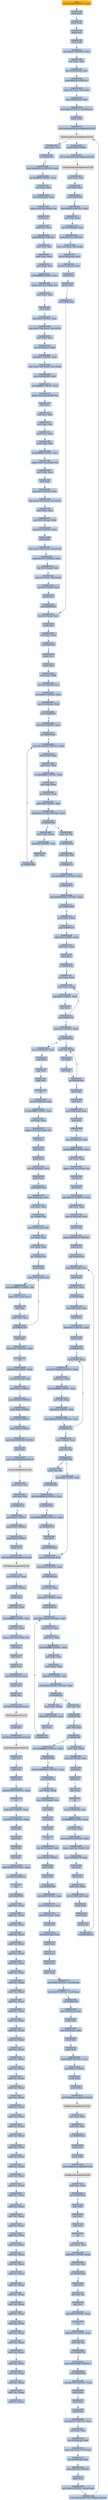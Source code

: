 digraph G {
node[shape=rectangle,style=filled,fillcolor=lightsteelblue,color=lightsteelblue]
bgcolor="transparent"
a0x004015f0subl_0x4a8UINT32_esp[label="start\nsubl $0x4a8<UINT32>, %esp",fillcolor="orange",color="lightgrey"];
a0x004015f6pushl_ebx[label="0x004015f6\npushl %ebx"];
a0x004015f7pushl_ebp[label="0x004015f7\npushl %ebp"];
a0x004015f8pushl_esi[label="0x004015f8\npushl %esi"];
a0x004015f9pushl_edi[label="0x004015f9\npushl %edi"];
a0x004015famovl_0x41UINT32_ecx[label="0x004015fa\nmovl $0x41<UINT32>, %ecx"];
a0x004015ffxorl_eax_eax[label="0x004015ff\nxorl %eax, %eax"];
a0x00401601leal_0x3b4esp__edi[label="0x00401601\nleal 0x3b4(%esp), %edi"];
a0x00401608pushl_0x103UINT32[label="0x00401608\npushl $0x103<UINT32>"];
a0x0040160drepz_stosl_eax_es_edi_[label="0x0040160d\nrepz stosl %eax, %es:(%edi)"];
a0x0040160fleal_0x3b8esp__eax[label="0x0040160f\nleal 0x3b8(%esp), %eax"];
a0x00401616movl_0x0UINT32_0x14esp_[label="0x00401616\nmovl $0x0<UINT32>, 0x14(%esp)"];
a0x0040161epushl_eax[label="0x0040161e\npushl %eax"];
a0x0040161fcall_GetSystemDirectoryA_kernel32_dll[label="0x0040161f\ncall GetSystemDirectoryA@kernel32.dll"];
GetSystemDirectoryA_kernel32_dll[label="GetSystemDirectoryA@kernel32.dll",fillcolor="lightgrey",color="lightgrey"];
a0x00401625pushl_0x0UINT8[label="0x00401625\npushl $0x0<UINT8>"];
a0x00401627call_GetModuleHandleA_kernel32_dll[label="0x00401627\ncall GetModuleHandleA@kernel32.dll"];
GetModuleHandleA_kernel32_dll[label="GetModuleHandleA@kernel32.dll",fillcolor="lightgrey",color="lightgrey"];
a0x0040162dmovl_eax_esi[label="0x0040162d\nmovl %eax, %esi"];
a0x0040162ftestl_esi_esi[label="0x0040162f\ntestl %esi, %esi"];
a0x00401631jne_0x00401652[label="0x00401631\njne 0x00401652"];
a0x00401652movl_0x41UINT32_ecx[label="0x00401652\nmovl $0x41<UINT32>, %ecx"];
a0x00401657xorl_eax_eax[label="0x00401657\nxorl %eax, %eax"];
a0x00401659leal_0x118esp__edi[label="0x00401659\nleal 0x118(%esp), %edi"];
a0x00401660pushl_0x103UINT32[label="0x00401660\npushl $0x103<UINT32>"];
a0x00401665repz_stosl_eax_es_edi_[label="0x00401665\nrepz stosl %eax, %es:(%edi)"];
a0x00401667leal_0x3b8esp__ecx[label="0x00401667\nleal 0x3b8(%esp), %ecx"];
a0x0040166eleal_0x11cesp__edx[label="0x0040166e\nleal 0x11c(%esp), %edx"];
a0x00401675pushl_ecx[label="0x00401675\npushl %ecx"];
a0x00401676pushl_edx[label="0x00401676\npushl %edx"];
a0x00401677call_0x00401d50[label="0x00401677\ncall 0x00401d50"];
a0x00401d50movl_0xcesp__ecx[label="0x00401d50\nmovl 0xc(%esp), %ecx"];
a0x00401d54pushl_edi[label="0x00401d54\npushl %edi"];
a0x00401d55testl_ecx_ecx[label="0x00401d55\ntestl %ecx, %ecx"];
a0x00401d57je_0x00401dd3[label="0x00401d57\nje 0x00401dd3"];
a0x00401d59pushl_esi[label="0x00401d59\npushl %esi"];
a0x00401d5apushl_ebx[label="0x00401d5a\npushl %ebx"];
a0x00401d5bmovl_ecx_ebx[label="0x00401d5b\nmovl %ecx, %ebx"];
a0x00401d5dmovl_0x14esp__esi[label="0x00401d5d\nmovl 0x14(%esp), %esi"];
a0x00401d61testl_0x3UINT32_esi[label="0x00401d61\ntestl $0x3<UINT32>, %esi"];
a0x00401d67movl_0x10esp__edi[label="0x00401d67\nmovl 0x10(%esp), %edi"];
a0x00401d6bjne_0x00401d74[label="0x00401d6b\njne 0x00401d74"];
a0x00401d6dshrl_0x2UINT8_ecx[label="0x00401d6d\nshrl $0x2<UINT8>, %ecx"];
a0x00401d70jne_0x00401de1[label="0x00401d70\njne 0x00401de1"];
a0x00401de1movl_0x7efefeffUINT32_edx[label="0x00401de1\nmovl $0x7efefeff<UINT32>, %edx"];
a0x00401de6movl_esi__eax[label="0x00401de6\nmovl (%esi), %eax"];
a0x00401de8addl_eax_edx[label="0x00401de8\naddl %eax, %edx"];
a0x00401deaxorl_0xffffffffUINT8_eax[label="0x00401dea\nxorl $0xffffffff<UINT8>, %eax"];
a0x00401dedxorl_edx_eax[label="0x00401ded\nxorl %edx, %eax"];
a0x00401defmovl_esi__edx[label="0x00401def\nmovl (%esi), %edx"];
a0x00401df1addl_0x4UINT8_esi[label="0x00401df1\naddl $0x4<UINT8>, %esi"];
a0x00401df4testl_0x81010100UINT32_eax[label="0x00401df4\ntestl $0x81010100<UINT32>, %eax"];
a0x00401df9je_0x00401dd9[label="0x00401df9\nje 0x00401dd9"];
a0x00401dd9movl_edx_edi_[label="0x00401dd9\nmovl %edx, (%edi)"];
a0x00401ddbaddl_0x4UINT8_edi[label="0x00401ddb\naddl $0x4<UINT8>, %edi"];
a0x00401ddedecl_ecx[label="0x00401dde\ndecl %ecx"];
a0x00401ddfje_0x00401d90[label="0x00401ddf\nje 0x00401d90"];
a0x00401dfbtestb_dl_dl[label="0x00401dfb\ntestb %dl, %dl"];
a0x00401dfdje_0x00401e2b[label="0x00401dfd\nje 0x00401e2b"];
a0x00401dfftestb_dh_dh[label="0x00401dff\ntestb %dh, %dh"];
a0x00401e01je_0x00401e21[label="0x00401e01\nje 0x00401e21"];
a0x00401e03testl_0xff0000UINT32_edx[label="0x00401e03\ntestl $0xff0000<UINT32>, %edx"];
a0x00401e09je_0x00401e17[label="0x00401e09\nje 0x00401e17"];
a0x00401e0btestl_0xff000000UINT32_edx[label="0x00401e0b\ntestl $0xff000000<UINT32>, %edx"];
a0x00401e11jne_0x00401dd9[label="0x00401e11\njne 0x00401dd9"];
a0x00401e13movl_edx_edi_[label="0x00401e13\nmovl %edx, (%edi)"];
a0x00401e15jmp_0x00401e2f[label="0x00401e15\njmp 0x00401e2f"];
a0x00401e2faddl_0x4UINT8_edi[label="0x00401e2f\naddl $0x4<UINT8>, %edi"];
a0x00401e32xorl_eax_eax[label="0x00401e32\nxorl %eax, %eax"];
a0x00401e34decl_ecx[label="0x00401e34\ndecl %ecx"];
a0x00401e35je_0x00401e41[label="0x00401e35\nje 0x00401e41"];
a0x00401e37xorl_eax_eax[label="0x00401e37\nxorl %eax, %eax"];
a0x00401e39movl_eax_edi_[label="0x00401e39\nmovl %eax, (%edi)"];
a0x00401e3baddl_0x4UINT8_edi[label="0x00401e3b\naddl $0x4<UINT8>, %edi"];
a0x00401e3edecl_ecx[label="0x00401e3e\ndecl %ecx"];
a0x00401e3fjne_0x00401e39[label="0x00401e3f\njne 0x00401e39"];
a0x00401e41andl_0x3UINT8_ebx[label="0x00401e41\nandl $0x3<UINT8>, %ebx"];
a0x00401e44jne_0x00401dcb[label="0x00401e44\njne 0x00401dcb"];
a0x00401dcbmovb_al_edi_[label="0x00401dcb\nmovb %al, (%edi)"];
a0x00401dcdincl_edi[label="0x00401dcd\nincl %edi"];
a0x00401dcedecl_ebx[label="0x00401dce\ndecl %ebx"];
a0x00401dcfjne_0x00401dcb[label="0x00401dcf\njne 0x00401dcb"];
a0x00401dd1popl_ebx[label="0x00401dd1\npopl %ebx"];
a0x00401dd2popl_esi[label="0x00401dd2\npopl %esi"];
a0x00401dd3movl_0x8esp__eax[label="0x00401dd3\nmovl 0x8(%esp), %eax"];
a0x00401dd7popl_edi[label="0x00401dd7\npopl %edi"];
a0x00401dd8ret[label="0x00401dd8\nret"];
a0x0040167cleal_0x124esp__edi[label="0x0040167c\nleal 0x124(%esp), %edi"];
a0x00401683orl_0xffffffffUINT8_ecx[label="0x00401683\norl $0xffffffff<UINT8>, %ecx"];
a0x00401686xorl_eax_eax[label="0x00401686\nxorl %eax, %eax"];
a0x00401688repnz_scasb_es_edi__al[label="0x00401688\nrepnz scasb %es:(%edi), %al"];
a0x0040168anotl_ecx[label="0x0040168a\nnotl %ecx"];
a0x0040168cdecl_ecx[label="0x0040168c\ndecl %ecx"];
a0x0040168dmovl_0x103UINT32_eax[label="0x0040168d\nmovl $0x103<UINT32>, %eax"];
a0x00401692subl_ecx_eax[label="0x00401692\nsubl %ecx, %eax"];
a0x00401694leal_0x124esp__ecx[label="0x00401694\nleal 0x124(%esp), %ecx"];
a0x0040169bpushl_eax[label="0x0040169b\npushl %eax"];
a0x0040169cpushl_0x404014UINT32[label="0x0040169c\npushl $0x404014<UINT32>"];
a0x004016a1pushl_ecx[label="0x004016a1\npushl %ecx"];
a0x004016a2call_0x00401e50[label="0x004016a2\ncall 0x00401e50"];
a0x00401e50movl_0xcesp__ecx[label="0x00401e50\nmovl 0xc(%esp), %ecx"];
a0x00401e54pushl_edi[label="0x00401e54\npushl %edi"];
a0x00401e55testl_ecx_ecx[label="0x00401e55\ntestl %ecx, %ecx"];
a0x00401e57je_0x00401f04[label="0x00401e57\nje 0x00401f04"];
a0x00401e5dmovl_0x8esp__edi[label="0x00401e5d\nmovl 0x8(%esp), %edi"];
a0x00401e61pushl_esi[label="0x00401e61\npushl %esi"];
a0x00401e62testl_0x3UINT32_edi[label="0x00401e62\ntestl $0x3<UINT32>, %edi"];
a0x00401e68pushl_ebx[label="0x00401e68\npushl %ebx"];
a0x00401e69je_0x00401e7a[label="0x00401e69\nje 0x00401e7a"];
a0x00401e7amovl_edi__eax[label="0x00401e7a\nmovl (%edi), %eax"];
a0x00401e7cmovl_0x7efefeffUINT32_edx[label="0x00401e7c\nmovl $0x7efefeff<UINT32>, %edx"];
a0x00401e81addl_eax_edx[label="0x00401e81\naddl %eax, %edx"];
a0x00401e83xorl_0xffffffffUINT8_eax[label="0x00401e83\nxorl $0xffffffff<UINT8>, %eax"];
a0x00401e86xorl_edx_eax[label="0x00401e86\nxorl %edx, %eax"];
a0x00401e88addl_0x4UINT8_edi[label="0x00401e88\naddl $0x4<UINT8>, %edi"];
a0x00401e8btestl_0x81010100UINT32_eax[label="0x00401e8b\ntestl $0x81010100<UINT32>, %eax"];
a0x00401e90je_0x00401e7a[label="0x00401e90\nje 0x00401e7a"];
a0x00401e92movl__4edi__eax[label="0x00401e92\nmovl -4(%edi), %eax"];
a0x00401e95testb_al_al[label="0x00401e95\ntestb %al, %al"];
a0x00401e97je_0x00401eb8[label="0x00401e97\nje 0x00401eb8"];
a0x00401e99testb_ah_ah[label="0x00401e99\ntestb %ah, %ah"];
a0x00401e9bje_0x00401eb3[label="0x00401e9b\nje 0x00401eb3"];
a0x00401e9dtestl_0xff0000UINT32_eax[label="0x00401e9d\ntestl $0xff0000<UINT32>, %eax"];
a0x00401ea2je_0x00401eae[label="0x00401ea2\nje 0x00401eae"];
a0x00401ea4testl_0xff000000UINT32_eax[label="0x00401ea4\ntestl $0xff000000<UINT32>, %eax"];
a0x00401ea9jne_0x00401e7a[label="0x00401ea9\njne 0x00401e7a"];
a0x00401eabdecl_edi[label="0x00401eab\ndecl %edi"];
a0x00401eacjmp_0x00401ebb[label="0x00401eac\njmp 0x00401ebb"];
a0x00401ebbmovl_0x14esp__esi[label="0x00401ebb\nmovl 0x14(%esp), %esi"];
a0x00401ebftestl_0x3UINT32_esi[label="0x00401ebf\ntestl $0x3<UINT32>, %esi"];
a0x00401ec5jne_0x00401ed0[label="0x00401ec5\njne 0x00401ed0"];
a0x00401ec7movl_ecx_ebx[label="0x00401ec7\nmovl %ecx, %ebx"];
a0x00401ec9shrl_0x2UINT8_ecx[label="0x00401ec9\nshrl $0x2<UINT8>, %ecx"];
a0x00401eccjne_0x00401f1c[label="0x00401ecc\njne 0x00401f1c"];
a0x00401f1cmovl_0x7efefeffUINT32_edx[label="0x00401f1c\nmovl $0x7efefeff<UINT32>, %edx"];
a0x00401f21movl_esi__eax[label="0x00401f21\nmovl (%esi), %eax"];
a0x00401f23addl_eax_edx[label="0x00401f23\naddl %eax, %edx"];
a0x00401f25xorl_0xffffffffUINT8_eax[label="0x00401f25\nxorl $0xffffffff<UINT8>, %eax"];
a0x00401f28xorl_edx_eax[label="0x00401f28\nxorl %edx, %eax"];
a0x00401f2amovl_esi__edx[label="0x00401f2a\nmovl (%esi), %edx"];
a0x00401f2caddl_0x4UINT8_esi[label="0x00401f2c\naddl $0x4<UINT8>, %esi"];
a0x00401f2ftestl_0x81010100UINT32_eax[label="0x00401f2f\ntestl $0x81010100<UINT32>, %eax"];
a0x00401f34je_0x00401f14[label="0x00401f34\nje 0x00401f14"];
a0x00401f36testb_dl_dl[label="0x00401f36\ntestb %dl, %dl"];
a0x00401f38je_0x00401f0a[label="0x00401f38\nje 0x00401f0a"];
a0x00401f3atestb_dh_dh[label="0x00401f3a\ntestb %dh, %dh"];
a0x00401f3cje_0x00401f68[label="0x00401f3c\nje 0x00401f68"];
a0x00401f68movw_dx_edi_[label="0x00401f68\nmovw %dx, (%edi)"];
a0x00401f6bmovl_0x10esp__eax[label="0x00401f6b\nmovl 0x10(%esp), %eax"];
a0x00401f6fpopl_ebx[label="0x00401f6f\npopl %ebx"];
a0x00401f70popl_esi[label="0x00401f70\npopl %esi"];
a0x00401f71popl_edi[label="0x00401f71\npopl %edi"];
a0x00401f72ret[label="0x00401f72\nret"];
a0x004016a7leal_0x130esp__edi[label="0x004016a7\nleal 0x130(%esp), %edi"];
a0x004016aeorl_0xffffffffUINT8_ecx[label="0x004016ae\norl $0xffffffff<UINT8>, %ecx"];
a0x004016b1xorl_eax_eax[label="0x004016b1\nxorl %eax, %eax"];
a0x004016b3movl_0x103UINT32_edx[label="0x004016b3\nmovl $0x103<UINT32>, %edx"];
a0x004016b8repnz_scasb_es_edi__al[label="0x004016b8\nrepnz scasb %es:(%edi), %al"];
a0x004016bamovl_0x00404178_eax[label="0x004016ba\nmovl 0x00404178, %eax"];
a0x004016bfnotl_ecx[label="0x004016bf\nnotl %ecx"];
a0x004016c1decl_ecx[label="0x004016c1\ndecl %ecx"];
a0x004016c2subl_ecx_edx[label="0x004016c2\nsubl %ecx, %edx"];
a0x004016c4leal_0x130esp__ecx[label="0x004016c4\nleal 0x130(%esp), %ecx"];
a0x004016cbpushl_edx[label="0x004016cb\npushl %edx"];
a0x004016ccpushl_eax[label="0x004016cc\npushl %eax"];
a0x004016cdpushl_ecx[label="0x004016cd\npushl %ecx"];
a0x004016cecall_0x00401e50[label="0x004016ce\ncall 0x00401e50"];
a0x00401eb8subl_0x4UINT8_edi[label="0x00401eb8\nsubl $0x4<UINT8>, %edi"];
a0x00401f14movl_edx_edi_[label="0x00401f14\nmovl %edx, (%edi)"];
a0x00401f16addl_0x4UINT8_edi[label="0x00401f16\naddl $0x4<UINT8>, %edi"];
a0x00401f19decl_ecx[label="0x00401f19\ndecl %ecx"];
a0x00401f1aje_0x00401eec[label="0x00401f1a\nje 0x00401eec"];
a0x00401f3etestl_0xff0000UINT32_edx[label="0x00401f3e\ntestl $0xff0000<UINT32>, %edx"];
a0x00401f44je_0x00401f58[label="0x00401f44\nje 0x00401f58"];
a0x00401f46testl_0xff000000UINT32_edx[label="0x00401f46\ntestl $0xff000000<UINT32>, %edx"];
a0x00401f4cjne_0x00401f14[label="0x00401f4c\njne 0x00401f14"];
a0x00401f4emovl_edx_edi_[label="0x00401f4e\nmovl %edx, (%edi)"];
a0x00401f50movl_0x10esp__eax[label="0x00401f50\nmovl 0x10(%esp), %eax"];
a0x00401f54popl_ebx[label="0x00401f54\npopl %ebx"];
a0x00401f55popl_esi[label="0x00401f55\npopl %esi"];
a0x00401f56popl_edi[label="0x00401f56\npopl %edi"];
a0x00401f57ret[label="0x00401f57\nret"];
a0x004016d3leal_0x13cesp__edx[label="0x004016d3\nleal 0x13c(%esp), %edx"];
a0x004016dapushl_0x68UINT8[label="0x004016da\npushl $0x68<UINT8>"];
a0x004016dcpushl_edx[label="0x004016dc\npushl %edx"];
a0x004016ddpushl_esi[label="0x004016dd\npushl %esi"];
a0x004016decall_0x00401560[label="0x004016de\ncall 0x00401560"];
a0x00401560subl_0x8UINT8_esp[label="0x00401560\nsubl $0x8<UINT8>, %esp"];
a0x00401563movl_0x14esp__ecx[label="0x00401563\nmovl 0x14(%esp), %ecx"];
a0x00401567movl_0xcesp__edx[label="0x00401567\nmovl 0xc(%esp), %edx"];
a0x0040156bpushl_esi[label="0x0040156b\npushl %esi"];
a0x0040156cleal_0x4esp__eax[label="0x0040156c\nleal 0x4(%esp), %eax"];
a0x00401570pushl_edi[label="0x00401570\npushl %edi"];
a0x00401571pushl_eax[label="0x00401571\npushl %eax"];
a0x00401572pushl_ecx[label="0x00401572\npushl %ecx"];
a0x00401573pushl_edx[label="0x00401573\npushl %edx"];
a0x00401574movl_0x0UINT32_0x14esp_[label="0x00401574\nmovl $0x0<UINT32>, 0x14(%esp)"];
a0x0040157cmovl_0x0UINT32_0x18esp_[label="0x0040157c\nmovl $0x0<UINT32>, 0x18(%esp)"];
a0x00401584call_0x00401b00[label="0x00401584\ncall 0x00401b00"];
a0x00401b00movl_0x8esp__eax[label="0x00401b00\nmovl 0x8(%esp), %eax"];
a0x00401b04pushl_ebx[label="0x00401b04\npushl %ebx"];
a0x00401b05movl_0x8esp__ebx[label="0x00401b05\nmovl 0x8(%esp), %ebx"];
a0x00401b09pushl_esi[label="0x00401b09\npushl %esi"];
a0x00401b0apushl_edi[label="0x00401b0a\npushl %edi"];
a0x00401b0bandl_0xffffUINT32_eax[label="0x00401b0b\nandl $0xffff<UINT32>, %eax"];
a0x00401b10pushl_0xaUINT8[label="0x00401b10\npushl $0xa<UINT8>"];
a0x00401b12pushl_eax[label="0x00401b12\npushl %eax"];
a0x00401b13pushl_ebx[label="0x00401b13\npushl %ebx"];
a0x00401b14call_FindResourceA_kernel32_dll[label="0x00401b14\ncall FindResourceA@kernel32.dll"];
FindResourceA_kernel32_dll[label="FindResourceA@kernel32.dll",fillcolor="lightgrey",color="lightgrey"];
a0x00401b1amovl_eax_esi[label="0x00401b1a\nmovl %eax, %esi"];
a0x00401b1ctestl_esi_esi[label="0x00401b1c\ntestl %esi, %esi"];
a0x00401b1ejne_0x00401b24[label="0x00401b1e\njne 0x00401b24"];
a0x00401b24pushl_esi[label="0x00401b24\npushl %esi"];
a0x00401b25pushl_ebx[label="0x00401b25\npushl %ebx"];
a0x00401b26call_LoadResource_kernel32_dll[label="0x00401b26\ncall LoadResource@kernel32.dll"];
LoadResource_kernel32_dll[label="LoadResource@kernel32.dll",fillcolor="lightgrey",color="lightgrey"];
a0x00401b2ctestl_eax_eax[label="0x00401b2c\ntestl %eax, %eax"];
a0x00401b2ejne_0x00401b34[label="0x00401b2e\njne 0x00401b34"];
a0x00401b30popl_edi[label="0x00401b30\npopl %edi"];
a0x00401b31popl_esi[label="0x00401b31\npopl %esi"];
a0x00401b32popl_ebx[label="0x00401b32\npopl %ebx"];
a0x00401b33ret[label="0x00401b33\nret"];
a0x00401589movl_eax_edi[label="0x00401589\nmovl %eax, %edi"];
a0x0040158baddl_0xcUINT8_esp[label="0x0040158b\naddl $0xc<UINT8>, %esp"];
a0x0040158etestl_edi_edi[label="0x0040158e\ntestl %edi, %edi"];
a0x00401590jne_0x0040159a[label="0x00401590\njne 0x0040159a"];
a0x00401592popl_edi[label="0x00401592\npopl %edi"];
a0x00401593xorb_al_al[label="0x00401593\nxorb %al, %al"];
a0x00401595popl_esi[label="0x00401595\npopl %esi"];
a0x00401596addl_0x8UINT8_esp[label="0x00401596\naddl $0x8<UINT8>, %esp"];
a0x00401599ret[label="0x00401599\nret"];
a0x004016e3addl_0x30UINT8_esp[label="0x004016e3\naddl $0x30<UINT8>, %esp"];
a0x004016e6testb_al_al[label="0x004016e6\ntestb %al, %al"];
a0x004016e8jne_0x00401709[label="0x004016e8\njne 0x00401709"];
a0x004016eapushl_0x404340UINT32[label="0x004016ea\npushl $0x404340<UINT32>"];
a0x004016efcall_0x00401000[label="0x004016ef\ncall 0x00401000"];
a0x00401000subl_0x508UINT32_esp[label="0x00401000\nsubl $0x508<UINT32>, %esp"];
a0x00401006pushl_ebx[label="0x00401006\npushl %ebx"];
a0x00401007pushl_esi[label="0x00401007\npushl %esi"];
a0x00401008pushl_edi[label="0x00401008\npushl %edi"];
a0x00401009movl_0x41UINT32_ecx[label="0x00401009\nmovl $0x41<UINT32>, %ecx"];
a0x0040100exorl_eax_eax[label="0x0040100e\nxorl %eax, %eax"];
a0x00401010leal_0x10esp__edi[label="0x00401010\nleal 0x10(%esp), %edi"];
a0x00401014repz_stosl_eax_es_edi_[label="0x00401014\nrepz stosl %eax, %es:(%edi)"];
a0x00401016leal_0x10esp__eax[label="0x00401016\nleal 0x10(%esp), %eax"];
a0x0040101apushl_0x104UINT32[label="0x0040101a\npushl $0x104<UINT32>"];
a0x0040101fpushl_eax[label="0x0040101f\npushl %eax"];
a0x00401020movl_0x0UINT32_0x14esp_[label="0x00401020\nmovl $0x0<UINT32>, 0x14(%esp)"];
a0x00401028call_GetSystemDirectoryA_kernel32_dll[label="0x00401028\ncall GetSystemDirectoryA@kernel32.dll"];
a0x0040102etestl_eax_eax[label="0x0040102e\ntestl %eax, %eax"];
a0x00401030je_0x00401135[label="0x00401030\nje 0x00401135"];
a0x00401036movl_0x404014UINT32_edi[label="0x00401036\nmovl $0x404014<UINT32>, %edi"];
a0x0040103borl_0xffffffffUINT8_ecx[label="0x0040103b\norl $0xffffffff<UINT8>, %ecx"];
a0x0040103exorl_eax_eax[label="0x0040103e\nxorl %eax, %eax"];
a0x00401040leal_0x10esp__edx[label="0x00401040\nleal 0x10(%esp), %edx"];
a0x00401044repnz_scasb_es_edi__al[label="0x00401044\nrepnz scasb %es:(%edi), %al"];
a0x00401046notl_ecx[label="0x00401046\nnotl %ecx"];
a0x00401048subl_ecx_edi[label="0x00401048\nsubl %ecx, %edi"];
a0x0040104apushl_0x400UINT32[label="0x0040104a\npushl $0x400<UINT32>"];
a0x0040104fmovl_edi_esi[label="0x0040104f\nmovl %edi, %esi"];
a0x00401051movl_ecx_ebx[label="0x00401051\nmovl %ecx, %ebx"];
a0x00401053movl_edx_edi[label="0x00401053\nmovl %edx, %edi"];
a0x00401055orl_0xffffffffUINT8_ecx[label="0x00401055\norl $0xffffffff<UINT8>, %ecx"];
a0x00401058repnz_scasb_es_edi__al[label="0x00401058\nrepnz scasb %es:(%edi), %al"];
a0x0040105amovl_ebx_ecx[label="0x0040105a\nmovl %ebx, %ecx"];
a0x0040105cdecl_edi[label="0x0040105c\ndecl %edi"];
a0x0040105dshrl_0x2UINT8_ecx[label="0x0040105d\nshrl $0x2<UINT8>, %ecx"];
a0x00401060repz_movsl_ds_esi__es_edi_[label="0x00401060\nrepz movsl %ds:(%esi), %es:(%edi)"];
a0x00401062movl_ebx_ecx[label="0x00401062\nmovl %ebx, %ecx"];
a0x00401064leal_0x14esp__edx[label="0x00401064\nleal 0x14(%esp), %edx"];
a0x00401068andl_0x3UINT8_ecx[label="0x00401068\nandl $0x3<UINT8>, %ecx"];
a0x0040106brepz_movsb_ds_esi__es_edi_[label="0x0040106b\nrepz movsb %ds:(%esi), %es:(%edi)"];
a0x0040106dmovl_0x00404000_edi[label="0x0040106d\nmovl 0x00404000, %edi"];
a0x00401073orl_0xffffffffUINT8_ecx[label="0x00401073\norl $0xffffffff<UINT8>, %ecx"];
a0x00401076repnz_scasb_es_edi__al[label="0x00401076\nrepnz scasb %es:(%edi), %al"];
a0x00401078notl_ecx[label="0x00401078\nnotl %ecx"];
a0x0040107asubl_ecx_edi[label="0x0040107a\nsubl %ecx, %edi"];
a0x0040107cmovl_edi_esi[label="0x0040107c\nmovl %edi, %esi"];
a0x0040107emovl_ecx_ebx[label="0x0040107e\nmovl %ecx, %ebx"];
a0x00401080movl_edx_edi[label="0x00401080\nmovl %edx, %edi"];
a0x00401082orl_0xffffffffUINT8_ecx[label="0x00401082\norl $0xffffffff<UINT8>, %ecx"];
a0x00401085repnz_scasb_es_edi__al[label="0x00401085\nrepnz scasb %es:(%edi), %al"];
a0x00401087movl_ebx_ecx[label="0x00401087\nmovl %ebx, %ecx"];
a0x00401089decl_edi[label="0x00401089\ndecl %edi"];
a0x0040108ashrl_0x2UINT8_ecx[label="0x0040108a\nshrl $0x2<UINT8>, %ecx"];
a0x0040108drepz_movsl_ds_esi__es_edi_[label="0x0040108d\nrepz movsl %ds:(%esi), %es:(%edi)"];
a0x0040108fmovl_ebx_ecx[label="0x0040108f\nmovl %ebx, %ecx"];
a0x00401091movl_0x51cesp__ebx[label="0x00401091\nmovl 0x51c(%esp), %ebx"];
a0x00401098andl_0x3UINT8_ecx[label="0x00401098\nandl $0x3<UINT8>, %ecx"];
a0x0040109bpushl_ebx[label="0x0040109b\npushl %ebx"];
a0x0040109crepz_movsb_ds_esi__es_edi_[label="0x0040109c\nrepz movsb %ds:(%esi), %es:(%edi)"];
a0x0040109emovl_0x100UINT32_ecx[label="0x0040109e\nmovl $0x100<UINT32>, %ecx"];
a0x004010a3leal_0x11cesp__edi[label="0x004010a3\nleal 0x11c(%esp), %edi"];
a0x004010aarepz_stosl_eax_es_edi_[label="0x004010aa\nrepz stosl %eax, %es:(%edi)"];
a0x004010acleal_0x11cesp__eax[label="0x004010ac\nleal 0x11c(%esp), %eax"];
a0x004010b3pushl_eax[label="0x004010b3\npushl %eax"];
a0x004010b4call_0x00401d50[label="0x004010b4\ncall 0x00401d50"];
a0x00401e46movl_0x10esp__eax[label="0x00401e46\nmovl 0x10(%esp), %eax"];
a0x00401e4apopl_ebx[label="0x00401e4a\npopl %ebx"];
a0x00401e4bpopl_esi[label="0x00401e4b\npopl %esi"];
a0x00401e4cpopl_edi[label="0x00401e4c\npopl %edi"];
a0x00401e4dret[label="0x00401e4d\nret"];
a0x004010b9leal_0x120esp__edi[label="0x004010b9\nleal 0x120(%esp), %edi"];
a0x004010c0orl_0xffffffffUINT8_ecx[label="0x004010c0\norl $0xffffffff<UINT8>, %ecx"];
a0x004010c3xorl_eax_eax[label="0x004010c3\nxorl %eax, %eax"];
a0x004010c5repnz_scasb_es_edi__al[label="0x004010c5\nrepnz scasb %es:(%edi), %al"];
a0x004010c7notl_ecx[label="0x004010c7\nnotl %ecx"];
a0x004010c9decl_ecx[label="0x004010c9\ndecl %ecx"];
a0x004010capushl_ecx[label="0x004010ca\npushl %ecx"];
a0x004010cbleal_0x124esp__ecx[label="0x004010cb\nleal 0x124(%esp), %ecx"];
a0x004010d2pushl_ecx[label="0x004010d2\npushl %ecx"];
a0x004010d3call_0x00401140[label="0x004010d3\ncall 0x00401140"];
a0x00401140movl_0x4esp__ecx[label="0x00401140\nmovl 0x4(%esp), %ecx"];
a0x00401144testl_ecx_ecx[label="0x00401144\ntestl %ecx, %ecx"];
a0x00401146jne_0x0040114b[label="0x00401146\njne 0x0040114b"];
a0x0040114bmovl_0x8esp__edx[label="0x0040114b\nmovl 0x8(%esp), %edx"];
a0x0040114fxorl_eax_eax[label="0x0040114f\nxorl %eax, %eax"];
a0x00401151testl_edx_edx[label="0x00401151\ntestl %edx, %edx"];
a0x00401153jbe_0x00401165[label="0x00401153\njbe 0x00401165"];
a0x00401155pushl_ebx[label="0x00401155\npushl %ebx"];
a0x00401156movb_eaxecx__bl[label="0x00401156\nmovb (%eax,%ecx), %bl"];
a0x00401159xorb_0xffffff95UINT8_bl[label="0x00401159\nxorb $0xffffff95<UINT8>, %bl"];
a0x0040115cmovb_bl_eaxecx_[label="0x0040115c\nmovb %bl, (%eax,%ecx)"];
a0x0040115fincl_eax[label="0x0040115f\nincl %eax"];
a0x00401160cmpl_edx_eax[label="0x00401160\ncmpl %edx, %eax"];
a0x00401162jb_0x00401156[label="0x00401162\njb 0x00401156"];
a0x00401164popl_ebx[label="0x00401164\npopl %ebx"];
a0x00401165movl_0x1UINT32_eax[label="0x00401165\nmovl $0x1<UINT32>, %eax"];
a0x0040116aret[label="0x0040116a\nret"];
a0x004010d8addl_0x14UINT8_esp[label="0x004010d8\naddl $0x14<UINT8>, %esp"];
a0x004010dbleal_0x10esp__edx[label="0x004010db\nleal 0x10(%esp), %edx"];
a0x004010dfpushl_0x0UINT8[label="0x004010df\npushl $0x0<UINT8>"];
a0x004010e1pushl_0x80UINT32[label="0x004010e1\npushl $0x80<UINT32>"];
a0x004010e6pushl_0x4UINT8[label="0x004010e6\npushl $0x4<UINT8>"];
a0x004010e8pushl_0x0UINT8[label="0x004010e8\npushl $0x0<UINT8>"];
a0x004010eapushl_0x0UINT8[label="0x004010ea\npushl $0x0<UINT8>"];
a0x004010ecpushl_0xc0000000UINT32[label="0x004010ec\npushl $0xc0000000<UINT32>"];
a0x004010f1pushl_edx[label="0x004010f1\npushl %edx"];
a0x004010f2call_CreateFileA_kernel32_dll[label="0x004010f2\ncall CreateFileA@kernel32.dll"];
CreateFileA_kernel32_dll[label="CreateFileA@kernel32.dll",fillcolor="lightgrey",color="lightgrey"];
a0x004010f8movl_eax_esi[label="0x004010f8\nmovl %eax, %esi"];
a0x004010fatestl_esi_esi[label="0x004010fa\ntestl %esi, %esi"];
a0x004010fcje_0x00401135[label="0x004010fc\nje 0x00401135"];
a0x004010fepushl_0x2UINT8[label="0x004010fe\npushl $0x2<UINT8>"];
a0x00401100pushl_0x0UINT8[label="0x00401100\npushl $0x0<UINT8>"];
a0x00401102pushl_0x0UINT8[label="0x00401102\npushl $0x0<UINT8>"];
a0x00401104pushl_esi[label="0x00401104\npushl %esi"];
a0x00401105call_SetFilePointer_kernel32_dll[label="0x00401105\ncall SetFilePointer@kernel32.dll"];
SetFilePointer_kernel32_dll[label="SetFilePointer@kernel32.dll",fillcolor="lightgrey",color="lightgrey"];
a0x0040110bleal_0xcesp__eax[label="0x0040110b\nleal 0xc(%esp), %eax"];
a0x0040110fpushl_0x0UINT8[label="0x0040110f\npushl $0x0<UINT8>"];
a0x00401111pushl_eax[label="0x00401111\npushl %eax"];
a0x00401112movl_ebx_edi[label="0x00401112\nmovl %ebx, %edi"];
a0x00401114orl_0xffffffffUINT8_ecx[label="0x00401114\norl $0xffffffff<UINT8>, %ecx"];
a0x00401117xorl_eax_eax[label="0x00401117\nxorl %eax, %eax"];
a0x00401119repnz_scasb_es_edi__al[label="0x00401119\nrepnz scasb %es:(%edi), %al"];
a0x0040111bnotl_ecx[label="0x0040111b\nnotl %ecx"];
a0x0040111ddecl_ecx[label="0x0040111d\ndecl %ecx"];
a0x0040111epushl_ecx[label="0x0040111e\npushl %ecx"];
a0x0040111fleal_0x120esp__ecx[label="0x0040111f\nleal 0x120(%esp), %ecx"];
a0x00401126pushl_ecx[label="0x00401126\npushl %ecx"];
a0x00401127pushl_esi[label="0x00401127\npushl %esi"];
a0x00401128call_WriteFile_kernel32_dll[label="0x00401128\ncall WriteFile@kernel32.dll"];
WriteFile_kernel32_dll[label="WriteFile@kernel32.dll",fillcolor="lightgrey",color="lightgrey"];
a0x0040112epushl_esi[label="0x0040112e\npushl %esi"];
a0x0040112fcall_CloseHandle_kernel32_dll[label="0x0040112f\ncall CloseHandle@kernel32.dll"];
CloseHandle_kernel32_dll[label="CloseHandle@kernel32.dll",fillcolor="lightgrey",color="lightgrey"];
a0x00401135popl_edi[label="0x00401135\npopl %edi"];
a0x00401136popl_esi[label="0x00401136\npopl %esi"];
a0x00401137popl_ebx[label="0x00401137\npopl %ebx"];
a0x00401138addl_0x508UINT32_esp[label="0x00401138\naddl $0x508<UINT32>, %esp"];
a0x0040113eret[label="0x0040113e\nret"];
a0x004016f4addl_0x4UINT8_esp[label="0x004016f4\naddl $0x4<UINT8>, %esp"];
a0x004016f7movl_0x1UINT32_eax[label="0x004016f7\nmovl $0x1<UINT32>, %eax"];
a0x004016fcpopl_edi[label="0x004016fc\npopl %edi"];
a0x004016fdpopl_esi[label="0x004016fd\npopl %esi"];
a0x004016fepopl_ebp[label="0x004016fe\npopl %ebp"];
a0x004016ffpopl_ebx[label="0x004016ff\npopl %ebx"];
a0x00401700addl_0x4a8UINT32_esp[label="0x00401700\naddl $0x4a8<UINT32>, %esp"];
a0x00401706ret_0x10UINT16[label="0x00401706\nret $0x10<UINT16>"];
a0x7c8000c0nop_[label="0x7c8000c0\nnop "];
a0x7c8000c1call_0x63d7f9f4[label="0x7c8000c1\ncall 0x63d7f9f4"];
a0x63d7f9f4addb_al_eax_[label="0x63d7f9f4\naddb %al, (%eax)"];
a0x63d7f9f6addb_al_eax_[label="0x63d7f9f6\naddb %al, (%eax)"];
a0x63d7f9f8addb_al_eax_[label="0x63d7f9f8\naddb %al, (%eax)"];
a0x63d7f9faaddb_al_eax_[label="0x63d7f9fa\naddb %al, (%eax)"];
a0x63d7f9fcaddb_al_eax_[label="0x63d7f9fc\naddb %al, (%eax)"];
a0x63d7f9feaddb_al_eax_[label="0x63d7f9fe\naddb %al, (%eax)"];
a0x63d7fa00addb_al_eax_[label="0x63d7fa00\naddb %al, (%eax)"];
a0x63d7fa02addb_al_eax_[label="0x63d7fa02\naddb %al, (%eax)"];
a0x63d7fa04addb_al_eax_[label="0x63d7fa04\naddb %al, (%eax)"];
a0x63d7fa06addb_al_eax_[label="0x63d7fa06\naddb %al, (%eax)"];
a0x63d7fa08addb_al_eax_[label="0x63d7fa08\naddb %al, (%eax)"];
a0x63d7fa0aaddb_al_eax_[label="0x63d7fa0a\naddb %al, (%eax)"];
a0x63d7fa0caddb_al_eax_[label="0x63d7fa0c\naddb %al, (%eax)"];
a0x63d7fa0eaddb_al_eax_[label="0x63d7fa0e\naddb %al, (%eax)"];
a0x63d7fa10addb_al_eax_[label="0x63d7fa10\naddb %al, (%eax)"];
a0x63d7fa12addb_al_eax_[label="0x63d7fa12\naddb %al, (%eax)"];
a0x63d7fa14addb_al_eax_[label="0x63d7fa14\naddb %al, (%eax)"];
a0x63d7fa16addb_al_eax_[label="0x63d7fa16\naddb %al, (%eax)"];
a0x63d7fa18addb_al_eax_[label="0x63d7fa18\naddb %al, (%eax)"];
a0x63d7fa1aaddb_al_eax_[label="0x63d7fa1a\naddb %al, (%eax)"];
a0x63d7fa1caddb_al_eax_[label="0x63d7fa1c\naddb %al, (%eax)"];
a0x63d7fa1eaddb_al_eax_[label="0x63d7fa1e\naddb %al, (%eax)"];
a0x63d7fa20addb_al_eax_[label="0x63d7fa20\naddb %al, (%eax)"];
a0x63d7fa22addb_al_eax_[label="0x63d7fa22\naddb %al, (%eax)"];
a0x63d7fa24addb_al_eax_[label="0x63d7fa24\naddb %al, (%eax)"];
a0x63d7fa26addb_al_eax_[label="0x63d7fa26\naddb %al, (%eax)"];
a0x63d7fa28addb_al_eax_[label="0x63d7fa28\naddb %al, (%eax)"];
a0x63d7fa2aaddb_al_eax_[label="0x63d7fa2a\naddb %al, (%eax)"];
a0x63d7fa2caddb_al_eax_[label="0x63d7fa2c\naddb %al, (%eax)"];
a0x63d7fa2eaddb_al_eax_[label="0x63d7fa2e\naddb %al, (%eax)"];
a0x63d7fa30addb_al_eax_[label="0x63d7fa30\naddb %al, (%eax)"];
a0x63d7fa32addb_al_eax_[label="0x63d7fa32\naddb %al, (%eax)"];
a0x63d7fa34addb_al_eax_[label="0x63d7fa34\naddb %al, (%eax)"];
a0x63d7fa36addb_al_eax_[label="0x63d7fa36\naddb %al, (%eax)"];
a0x63d7fa38addb_al_eax_[label="0x63d7fa38\naddb %al, (%eax)"];
a0x63d7fa3aaddb_al_eax_[label="0x63d7fa3a\naddb %al, (%eax)"];
a0x63d7fa3caddb_al_eax_[label="0x63d7fa3c\naddb %al, (%eax)"];
a0x63d7fa3eaddb_al_eax_[label="0x63d7fa3e\naddb %al, (%eax)"];
a0x63d7fa40addb_al_eax_[label="0x63d7fa40\naddb %al, (%eax)"];
a0x63d7fa42addb_al_eax_[label="0x63d7fa42\naddb %al, (%eax)"];
a0x63d7fa44addb_al_eax_[label="0x63d7fa44\naddb %al, (%eax)"];
a0x63d7fa46addb_al_eax_[label="0x63d7fa46\naddb %al, (%eax)"];
a0x63d7fa48addb_al_eax_[label="0x63d7fa48\naddb %al, (%eax)"];
a0x63d7fa4aaddb_al_eax_[label="0x63d7fa4a\naddb %al, (%eax)"];
a0x63d7fa4caddb_al_eax_[label="0x63d7fa4c\naddb %al, (%eax)"];
a0x63d7fa4eaddb_al_eax_[label="0x63d7fa4e\naddb %al, (%eax)"];
a0x63d7fa50addb_al_eax_[label="0x63d7fa50\naddb %al, (%eax)"];
a0x63d7fa52addb_al_eax_[label="0x63d7fa52\naddb %al, (%eax)"];
a0x63d7fa54addb_al_eax_[label="0x63d7fa54\naddb %al, (%eax)"];
a0x63d7fa56addb_al_eax_[label="0x63d7fa56\naddb %al, (%eax)"];
a0x63d7fa58addb_al_eax_[label="0x63d7fa58\naddb %al, (%eax)"];
a0x63d7fa5aaddb_al_eax_[label="0x63d7fa5a\naddb %al, (%eax)"];
a0x004015f0subl_0x4a8UINT32_esp -> a0x004015f6pushl_ebx [color="#000000"];
a0x004015f6pushl_ebx -> a0x004015f7pushl_ebp [color="#000000"];
a0x004015f7pushl_ebp -> a0x004015f8pushl_esi [color="#000000"];
a0x004015f8pushl_esi -> a0x004015f9pushl_edi [color="#000000"];
a0x004015f9pushl_edi -> a0x004015famovl_0x41UINT32_ecx [color="#000000"];
a0x004015famovl_0x41UINT32_ecx -> a0x004015ffxorl_eax_eax [color="#000000"];
a0x004015ffxorl_eax_eax -> a0x00401601leal_0x3b4esp__edi [color="#000000"];
a0x00401601leal_0x3b4esp__edi -> a0x00401608pushl_0x103UINT32 [color="#000000"];
a0x00401608pushl_0x103UINT32 -> a0x0040160drepz_stosl_eax_es_edi_ [color="#000000"];
a0x0040160drepz_stosl_eax_es_edi_ -> a0x0040160fleal_0x3b8esp__eax [color="#000000"];
a0x0040160fleal_0x3b8esp__eax -> a0x00401616movl_0x0UINT32_0x14esp_ [color="#000000"];
a0x00401616movl_0x0UINT32_0x14esp_ -> a0x0040161epushl_eax [color="#000000"];
a0x0040161epushl_eax -> a0x0040161fcall_GetSystemDirectoryA_kernel32_dll [color="#000000"];
a0x0040161fcall_GetSystemDirectoryA_kernel32_dll -> GetSystemDirectoryA_kernel32_dll [color="#000000"];
GetSystemDirectoryA_kernel32_dll -> a0x00401625pushl_0x0UINT8 [color="#000000"];
a0x00401625pushl_0x0UINT8 -> a0x00401627call_GetModuleHandleA_kernel32_dll [color="#000000"];
a0x00401627call_GetModuleHandleA_kernel32_dll -> GetModuleHandleA_kernel32_dll [color="#000000"];
GetModuleHandleA_kernel32_dll -> a0x0040162dmovl_eax_esi [color="#000000"];
a0x0040162dmovl_eax_esi -> a0x0040162ftestl_esi_esi [color="#000000"];
a0x0040162ftestl_esi_esi -> a0x00401631jne_0x00401652 [color="#000000"];
a0x00401631jne_0x00401652 -> a0x00401652movl_0x41UINT32_ecx [color="#000000",label="T"];
a0x00401652movl_0x41UINT32_ecx -> a0x00401657xorl_eax_eax [color="#000000"];
a0x00401657xorl_eax_eax -> a0x00401659leal_0x118esp__edi [color="#000000"];
a0x00401659leal_0x118esp__edi -> a0x00401660pushl_0x103UINT32 [color="#000000"];
a0x00401660pushl_0x103UINT32 -> a0x00401665repz_stosl_eax_es_edi_ [color="#000000"];
a0x00401665repz_stosl_eax_es_edi_ -> a0x00401667leal_0x3b8esp__ecx [color="#000000"];
a0x00401667leal_0x3b8esp__ecx -> a0x0040166eleal_0x11cesp__edx [color="#000000"];
a0x0040166eleal_0x11cesp__edx -> a0x00401675pushl_ecx [color="#000000"];
a0x00401675pushl_ecx -> a0x00401676pushl_edx [color="#000000"];
a0x00401676pushl_edx -> a0x00401677call_0x00401d50 [color="#000000"];
a0x00401677call_0x00401d50 -> a0x00401d50movl_0xcesp__ecx [color="#000000"];
a0x00401d50movl_0xcesp__ecx -> a0x00401d54pushl_edi [color="#000000"];
a0x00401d54pushl_edi -> a0x00401d55testl_ecx_ecx [color="#000000"];
a0x00401d55testl_ecx_ecx -> a0x00401d57je_0x00401dd3 [color="#000000"];
a0x00401d57je_0x00401dd3 -> a0x00401d59pushl_esi [color="#000000",label="F"];
a0x00401d59pushl_esi -> a0x00401d5apushl_ebx [color="#000000"];
a0x00401d5apushl_ebx -> a0x00401d5bmovl_ecx_ebx [color="#000000"];
a0x00401d5bmovl_ecx_ebx -> a0x00401d5dmovl_0x14esp__esi [color="#000000"];
a0x00401d5dmovl_0x14esp__esi -> a0x00401d61testl_0x3UINT32_esi [color="#000000"];
a0x00401d61testl_0x3UINT32_esi -> a0x00401d67movl_0x10esp__edi [color="#000000"];
a0x00401d67movl_0x10esp__edi -> a0x00401d6bjne_0x00401d74 [color="#000000"];
a0x00401d6bjne_0x00401d74 -> a0x00401d6dshrl_0x2UINT8_ecx [color="#000000",label="F"];
a0x00401d6dshrl_0x2UINT8_ecx -> a0x00401d70jne_0x00401de1 [color="#000000"];
a0x00401d70jne_0x00401de1 -> a0x00401de1movl_0x7efefeffUINT32_edx [color="#000000",label="T"];
a0x00401de1movl_0x7efefeffUINT32_edx -> a0x00401de6movl_esi__eax [color="#000000"];
a0x00401de6movl_esi__eax -> a0x00401de8addl_eax_edx [color="#000000"];
a0x00401de8addl_eax_edx -> a0x00401deaxorl_0xffffffffUINT8_eax [color="#000000"];
a0x00401deaxorl_0xffffffffUINT8_eax -> a0x00401dedxorl_edx_eax [color="#000000"];
a0x00401dedxorl_edx_eax -> a0x00401defmovl_esi__edx [color="#000000"];
a0x00401defmovl_esi__edx -> a0x00401df1addl_0x4UINT8_esi [color="#000000"];
a0x00401df1addl_0x4UINT8_esi -> a0x00401df4testl_0x81010100UINT32_eax [color="#000000"];
a0x00401df4testl_0x81010100UINT32_eax -> a0x00401df9je_0x00401dd9 [color="#000000"];
a0x00401df9je_0x00401dd9 -> a0x00401dd9movl_edx_edi_ [color="#000000",label="T"];
a0x00401dd9movl_edx_edi_ -> a0x00401ddbaddl_0x4UINT8_edi [color="#000000"];
a0x00401ddbaddl_0x4UINT8_edi -> a0x00401ddedecl_ecx [color="#000000"];
a0x00401ddedecl_ecx -> a0x00401ddfje_0x00401d90 [color="#000000"];
a0x00401ddfje_0x00401d90 -> a0x00401de1movl_0x7efefeffUINT32_edx [color="#000000",label="F"];
a0x00401df9je_0x00401dd9 -> a0x00401dfbtestb_dl_dl [color="#000000",label="F"];
a0x00401dfbtestb_dl_dl -> a0x00401dfdje_0x00401e2b [color="#000000"];
a0x00401dfdje_0x00401e2b -> a0x00401dfftestb_dh_dh [color="#000000",label="F"];
a0x00401dfftestb_dh_dh -> a0x00401e01je_0x00401e21 [color="#000000"];
a0x00401e01je_0x00401e21 -> a0x00401e03testl_0xff0000UINT32_edx [color="#000000",label="F"];
a0x00401e03testl_0xff0000UINT32_edx -> a0x00401e09je_0x00401e17 [color="#000000"];
a0x00401e09je_0x00401e17 -> a0x00401e0btestl_0xff000000UINT32_edx [color="#000000",label="F"];
a0x00401e0btestl_0xff000000UINT32_edx -> a0x00401e11jne_0x00401dd9 [color="#000000"];
a0x00401e11jne_0x00401dd9 -> a0x00401e13movl_edx_edi_ [color="#000000",label="F"];
a0x00401e13movl_edx_edi_ -> a0x00401e15jmp_0x00401e2f [color="#000000"];
a0x00401e15jmp_0x00401e2f -> a0x00401e2faddl_0x4UINT8_edi [color="#000000"];
a0x00401e2faddl_0x4UINT8_edi -> a0x00401e32xorl_eax_eax [color="#000000"];
a0x00401e32xorl_eax_eax -> a0x00401e34decl_ecx [color="#000000"];
a0x00401e34decl_ecx -> a0x00401e35je_0x00401e41 [color="#000000"];
a0x00401e35je_0x00401e41 -> a0x00401e37xorl_eax_eax [color="#000000",label="F"];
a0x00401e37xorl_eax_eax -> a0x00401e39movl_eax_edi_ [color="#000000"];
a0x00401e39movl_eax_edi_ -> a0x00401e3baddl_0x4UINT8_edi [color="#000000"];
a0x00401e3baddl_0x4UINT8_edi -> a0x00401e3edecl_ecx [color="#000000"];
a0x00401e3edecl_ecx -> a0x00401e3fjne_0x00401e39 [color="#000000"];
a0x00401e3fjne_0x00401e39 -> a0x00401e39movl_eax_edi_ [color="#000000",label="T"];
a0x00401e3fjne_0x00401e39 -> a0x00401e41andl_0x3UINT8_ebx [color="#000000",label="F"];
a0x00401e41andl_0x3UINT8_ebx -> a0x00401e44jne_0x00401dcb [color="#000000"];
a0x00401e44jne_0x00401dcb -> a0x00401dcbmovb_al_edi_ [color="#000000",label="T"];
a0x00401dcbmovb_al_edi_ -> a0x00401dcdincl_edi [color="#000000"];
a0x00401dcdincl_edi -> a0x00401dcedecl_ebx [color="#000000"];
a0x00401dcedecl_ebx -> a0x00401dcfjne_0x00401dcb [color="#000000"];
a0x00401dcfjne_0x00401dcb -> a0x00401dcbmovb_al_edi_ [color="#000000",label="T"];
a0x00401dcfjne_0x00401dcb -> a0x00401dd1popl_ebx [color="#000000",label="F"];
a0x00401dd1popl_ebx -> a0x00401dd2popl_esi [color="#000000"];
a0x00401dd2popl_esi -> a0x00401dd3movl_0x8esp__eax [color="#000000"];
a0x00401dd3movl_0x8esp__eax -> a0x00401dd7popl_edi [color="#000000"];
a0x00401dd7popl_edi -> a0x00401dd8ret [color="#000000"];
a0x00401dd8ret -> a0x0040167cleal_0x124esp__edi [color="#000000"];
a0x0040167cleal_0x124esp__edi -> a0x00401683orl_0xffffffffUINT8_ecx [color="#000000"];
a0x00401683orl_0xffffffffUINT8_ecx -> a0x00401686xorl_eax_eax [color="#000000"];
a0x00401686xorl_eax_eax -> a0x00401688repnz_scasb_es_edi__al [color="#000000"];
a0x00401688repnz_scasb_es_edi__al -> a0x0040168anotl_ecx [color="#000000"];
a0x0040168anotl_ecx -> a0x0040168cdecl_ecx [color="#000000"];
a0x0040168cdecl_ecx -> a0x0040168dmovl_0x103UINT32_eax [color="#000000"];
a0x0040168dmovl_0x103UINT32_eax -> a0x00401692subl_ecx_eax [color="#000000"];
a0x00401692subl_ecx_eax -> a0x00401694leal_0x124esp__ecx [color="#000000"];
a0x00401694leal_0x124esp__ecx -> a0x0040169bpushl_eax [color="#000000"];
a0x0040169bpushl_eax -> a0x0040169cpushl_0x404014UINT32 [color="#000000"];
a0x0040169cpushl_0x404014UINT32 -> a0x004016a1pushl_ecx [color="#000000"];
a0x004016a1pushl_ecx -> a0x004016a2call_0x00401e50 [color="#000000"];
a0x004016a2call_0x00401e50 -> a0x00401e50movl_0xcesp__ecx [color="#000000"];
a0x00401e50movl_0xcesp__ecx -> a0x00401e54pushl_edi [color="#000000"];
a0x00401e54pushl_edi -> a0x00401e55testl_ecx_ecx [color="#000000"];
a0x00401e55testl_ecx_ecx -> a0x00401e57je_0x00401f04 [color="#000000"];
a0x00401e57je_0x00401f04 -> a0x00401e5dmovl_0x8esp__edi [color="#000000",label="F"];
a0x00401e5dmovl_0x8esp__edi -> a0x00401e61pushl_esi [color="#000000"];
a0x00401e61pushl_esi -> a0x00401e62testl_0x3UINT32_edi [color="#000000"];
a0x00401e62testl_0x3UINT32_edi -> a0x00401e68pushl_ebx [color="#000000"];
a0x00401e68pushl_ebx -> a0x00401e69je_0x00401e7a [color="#000000"];
a0x00401e69je_0x00401e7a -> a0x00401e7amovl_edi__eax [color="#000000",label="T"];
a0x00401e7amovl_edi__eax -> a0x00401e7cmovl_0x7efefeffUINT32_edx [color="#000000"];
a0x00401e7cmovl_0x7efefeffUINT32_edx -> a0x00401e81addl_eax_edx [color="#000000"];
a0x00401e81addl_eax_edx -> a0x00401e83xorl_0xffffffffUINT8_eax [color="#000000"];
a0x00401e83xorl_0xffffffffUINT8_eax -> a0x00401e86xorl_edx_eax [color="#000000"];
a0x00401e86xorl_edx_eax -> a0x00401e88addl_0x4UINT8_edi [color="#000000"];
a0x00401e88addl_0x4UINT8_edi -> a0x00401e8btestl_0x81010100UINT32_eax [color="#000000"];
a0x00401e8btestl_0x81010100UINT32_eax -> a0x00401e90je_0x00401e7a [color="#000000"];
a0x00401e90je_0x00401e7a -> a0x00401e7amovl_edi__eax [color="#000000",label="T"];
a0x00401e90je_0x00401e7a -> a0x00401e92movl__4edi__eax [color="#000000",label="F"];
a0x00401e92movl__4edi__eax -> a0x00401e95testb_al_al [color="#000000"];
a0x00401e95testb_al_al -> a0x00401e97je_0x00401eb8 [color="#000000"];
a0x00401e97je_0x00401eb8 -> a0x00401e99testb_ah_ah [color="#000000",label="F"];
a0x00401e99testb_ah_ah -> a0x00401e9bje_0x00401eb3 [color="#000000"];
a0x00401e9bje_0x00401eb3 -> a0x00401e9dtestl_0xff0000UINT32_eax [color="#000000",label="F"];
a0x00401e9dtestl_0xff0000UINT32_eax -> a0x00401ea2je_0x00401eae [color="#000000"];
a0x00401ea2je_0x00401eae -> a0x00401ea4testl_0xff000000UINT32_eax [color="#000000",label="F"];
a0x00401ea4testl_0xff000000UINT32_eax -> a0x00401ea9jne_0x00401e7a [color="#000000"];
a0x00401ea9jne_0x00401e7a -> a0x00401eabdecl_edi [color="#000000",label="F"];
a0x00401eabdecl_edi -> a0x00401eacjmp_0x00401ebb [color="#000000"];
a0x00401eacjmp_0x00401ebb -> a0x00401ebbmovl_0x14esp__esi [color="#000000"];
a0x00401ebbmovl_0x14esp__esi -> a0x00401ebftestl_0x3UINT32_esi [color="#000000"];
a0x00401ebftestl_0x3UINT32_esi -> a0x00401ec5jne_0x00401ed0 [color="#000000"];
a0x00401ec5jne_0x00401ed0 -> a0x00401ec7movl_ecx_ebx [color="#000000",label="F"];
a0x00401ec7movl_ecx_ebx -> a0x00401ec9shrl_0x2UINT8_ecx [color="#000000"];
a0x00401ec9shrl_0x2UINT8_ecx -> a0x00401eccjne_0x00401f1c [color="#000000"];
a0x00401eccjne_0x00401f1c -> a0x00401f1cmovl_0x7efefeffUINT32_edx [color="#000000",label="T"];
a0x00401f1cmovl_0x7efefeffUINT32_edx -> a0x00401f21movl_esi__eax [color="#000000"];
a0x00401f21movl_esi__eax -> a0x00401f23addl_eax_edx [color="#000000"];
a0x00401f23addl_eax_edx -> a0x00401f25xorl_0xffffffffUINT8_eax [color="#000000"];
a0x00401f25xorl_0xffffffffUINT8_eax -> a0x00401f28xorl_edx_eax [color="#000000"];
a0x00401f28xorl_edx_eax -> a0x00401f2amovl_esi__edx [color="#000000"];
a0x00401f2amovl_esi__edx -> a0x00401f2caddl_0x4UINT8_esi [color="#000000"];
a0x00401f2caddl_0x4UINT8_esi -> a0x00401f2ftestl_0x81010100UINT32_eax [color="#000000"];
a0x00401f2ftestl_0x81010100UINT32_eax -> a0x00401f34je_0x00401f14 [color="#000000"];
a0x00401f34je_0x00401f14 -> a0x00401f36testb_dl_dl [color="#000000",label="F"];
a0x00401f36testb_dl_dl -> a0x00401f38je_0x00401f0a [color="#000000"];
a0x00401f38je_0x00401f0a -> a0x00401f3atestb_dh_dh [color="#000000",label="F"];
a0x00401f3atestb_dh_dh -> a0x00401f3cje_0x00401f68 [color="#000000"];
a0x00401f3cje_0x00401f68 -> a0x00401f68movw_dx_edi_ [color="#000000",label="T"];
a0x00401f68movw_dx_edi_ -> a0x00401f6bmovl_0x10esp__eax [color="#000000"];
a0x00401f6bmovl_0x10esp__eax -> a0x00401f6fpopl_ebx [color="#000000"];
a0x00401f6fpopl_ebx -> a0x00401f70popl_esi [color="#000000"];
a0x00401f70popl_esi -> a0x00401f71popl_edi [color="#000000"];
a0x00401f71popl_edi -> a0x00401f72ret [color="#000000"];
a0x00401f72ret -> a0x004016a7leal_0x130esp__edi [color="#000000"];
a0x004016a7leal_0x130esp__edi -> a0x004016aeorl_0xffffffffUINT8_ecx [color="#000000"];
a0x004016aeorl_0xffffffffUINT8_ecx -> a0x004016b1xorl_eax_eax [color="#000000"];
a0x004016b1xorl_eax_eax -> a0x004016b3movl_0x103UINT32_edx [color="#000000"];
a0x004016b3movl_0x103UINT32_edx -> a0x004016b8repnz_scasb_es_edi__al [color="#000000"];
a0x004016b8repnz_scasb_es_edi__al -> a0x004016bamovl_0x00404178_eax [color="#000000"];
a0x004016bamovl_0x00404178_eax -> a0x004016bfnotl_ecx [color="#000000"];
a0x004016bfnotl_ecx -> a0x004016c1decl_ecx [color="#000000"];
a0x004016c1decl_ecx -> a0x004016c2subl_ecx_edx [color="#000000"];
a0x004016c2subl_ecx_edx -> a0x004016c4leal_0x130esp__ecx [color="#000000"];
a0x004016c4leal_0x130esp__ecx -> a0x004016cbpushl_edx [color="#000000"];
a0x004016cbpushl_edx -> a0x004016ccpushl_eax [color="#000000"];
a0x004016ccpushl_eax -> a0x004016cdpushl_ecx [color="#000000"];
a0x004016cdpushl_ecx -> a0x004016cecall_0x00401e50 [color="#000000"];
a0x004016cecall_0x00401e50 -> a0x00401e50movl_0xcesp__ecx [color="#000000"];
a0x00401e97je_0x00401eb8 -> a0x00401eb8subl_0x4UINT8_edi [color="#000000",label="T"];
a0x00401eb8subl_0x4UINT8_edi -> a0x00401ebbmovl_0x14esp__esi [color="#000000"];
a0x00401f34je_0x00401f14 -> a0x00401f14movl_edx_edi_ [color="#000000",label="T"];
a0x00401f14movl_edx_edi_ -> a0x00401f16addl_0x4UINT8_edi [color="#000000"];
a0x00401f16addl_0x4UINT8_edi -> a0x00401f19decl_ecx [color="#000000"];
a0x00401f19decl_ecx -> a0x00401f1aje_0x00401eec [color="#000000"];
a0x00401f1aje_0x00401eec -> a0x00401f1cmovl_0x7efefeffUINT32_edx [color="#000000",label="F"];
a0x00401f3cje_0x00401f68 -> a0x00401f3etestl_0xff0000UINT32_edx [color="#000000",label="F"];
a0x00401f3etestl_0xff0000UINT32_edx -> a0x00401f44je_0x00401f58 [color="#000000"];
a0x00401f44je_0x00401f58 -> a0x00401f46testl_0xff000000UINT32_edx [color="#000000",label="F"];
a0x00401f46testl_0xff000000UINT32_edx -> a0x00401f4cjne_0x00401f14 [color="#000000"];
a0x00401f4cjne_0x00401f14 -> a0x00401f4emovl_edx_edi_ [color="#000000",label="F"];
a0x00401f4emovl_edx_edi_ -> a0x00401f50movl_0x10esp__eax [color="#000000"];
a0x00401f50movl_0x10esp__eax -> a0x00401f54popl_ebx [color="#000000"];
a0x00401f54popl_ebx -> a0x00401f55popl_esi [color="#000000"];
a0x00401f55popl_esi -> a0x00401f56popl_edi [color="#000000"];
a0x00401f56popl_edi -> a0x00401f57ret [color="#000000"];
a0x00401f57ret -> a0x004016d3leal_0x13cesp__edx [color="#000000"];
a0x004016d3leal_0x13cesp__edx -> a0x004016dapushl_0x68UINT8 [color="#000000"];
a0x004016dapushl_0x68UINT8 -> a0x004016dcpushl_edx [color="#000000"];
a0x004016dcpushl_edx -> a0x004016ddpushl_esi [color="#000000"];
a0x004016ddpushl_esi -> a0x004016decall_0x00401560 [color="#000000"];
a0x004016decall_0x00401560 -> a0x00401560subl_0x8UINT8_esp [color="#000000"];
a0x00401560subl_0x8UINT8_esp -> a0x00401563movl_0x14esp__ecx [color="#000000"];
a0x00401563movl_0x14esp__ecx -> a0x00401567movl_0xcesp__edx [color="#000000"];
a0x00401567movl_0xcesp__edx -> a0x0040156bpushl_esi [color="#000000"];
a0x0040156bpushl_esi -> a0x0040156cleal_0x4esp__eax [color="#000000"];
a0x0040156cleal_0x4esp__eax -> a0x00401570pushl_edi [color="#000000"];
a0x00401570pushl_edi -> a0x00401571pushl_eax [color="#000000"];
a0x00401571pushl_eax -> a0x00401572pushl_ecx [color="#000000"];
a0x00401572pushl_ecx -> a0x00401573pushl_edx [color="#000000"];
a0x00401573pushl_edx -> a0x00401574movl_0x0UINT32_0x14esp_ [color="#000000"];
a0x00401574movl_0x0UINT32_0x14esp_ -> a0x0040157cmovl_0x0UINT32_0x18esp_ [color="#000000"];
a0x0040157cmovl_0x0UINT32_0x18esp_ -> a0x00401584call_0x00401b00 [color="#000000"];
a0x00401584call_0x00401b00 -> a0x00401b00movl_0x8esp__eax [color="#000000"];
a0x00401b00movl_0x8esp__eax -> a0x00401b04pushl_ebx [color="#000000"];
a0x00401b04pushl_ebx -> a0x00401b05movl_0x8esp__ebx [color="#000000"];
a0x00401b05movl_0x8esp__ebx -> a0x00401b09pushl_esi [color="#000000"];
a0x00401b09pushl_esi -> a0x00401b0apushl_edi [color="#000000"];
a0x00401b0apushl_edi -> a0x00401b0bandl_0xffffUINT32_eax [color="#000000"];
a0x00401b0bandl_0xffffUINT32_eax -> a0x00401b10pushl_0xaUINT8 [color="#000000"];
a0x00401b10pushl_0xaUINT8 -> a0x00401b12pushl_eax [color="#000000"];
a0x00401b12pushl_eax -> a0x00401b13pushl_ebx [color="#000000"];
a0x00401b13pushl_ebx -> a0x00401b14call_FindResourceA_kernel32_dll [color="#000000"];
a0x00401b14call_FindResourceA_kernel32_dll -> FindResourceA_kernel32_dll [color="#000000"];
FindResourceA_kernel32_dll -> a0x00401b1amovl_eax_esi [color="#000000"];
a0x00401b1amovl_eax_esi -> a0x00401b1ctestl_esi_esi [color="#000000"];
a0x00401b1ctestl_esi_esi -> a0x00401b1ejne_0x00401b24 [color="#000000"];
a0x00401b1ejne_0x00401b24 -> a0x00401b24pushl_esi [color="#000000",label="T"];
a0x00401b24pushl_esi -> a0x00401b25pushl_ebx [color="#000000"];
a0x00401b25pushl_ebx -> a0x00401b26call_LoadResource_kernel32_dll [color="#000000"];
a0x00401b26call_LoadResource_kernel32_dll -> LoadResource_kernel32_dll [color="#000000"];
LoadResource_kernel32_dll -> a0x00401b2ctestl_eax_eax [color="#000000"];
a0x00401b2ctestl_eax_eax -> a0x00401b2ejne_0x00401b34 [color="#000000"];
a0x00401b2ejne_0x00401b34 -> a0x00401b30popl_edi [color="#000000",label="F"];
a0x00401b30popl_edi -> a0x00401b31popl_esi [color="#000000"];
a0x00401b31popl_esi -> a0x00401b32popl_ebx [color="#000000"];
a0x00401b32popl_ebx -> a0x00401b33ret [color="#000000"];
a0x00401b33ret -> a0x00401589movl_eax_edi [color="#000000"];
a0x00401589movl_eax_edi -> a0x0040158baddl_0xcUINT8_esp [color="#000000"];
a0x0040158baddl_0xcUINT8_esp -> a0x0040158etestl_edi_edi [color="#000000"];
a0x0040158etestl_edi_edi -> a0x00401590jne_0x0040159a [color="#000000"];
a0x00401590jne_0x0040159a -> a0x00401592popl_edi [color="#000000",label="F"];
a0x00401592popl_edi -> a0x00401593xorb_al_al [color="#000000"];
a0x00401593xorb_al_al -> a0x00401595popl_esi [color="#000000"];
a0x00401595popl_esi -> a0x00401596addl_0x8UINT8_esp [color="#000000"];
a0x00401596addl_0x8UINT8_esp -> a0x00401599ret [color="#000000"];
a0x00401599ret -> a0x004016e3addl_0x30UINT8_esp [color="#000000"];
a0x004016e3addl_0x30UINT8_esp -> a0x004016e6testb_al_al [color="#000000"];
a0x004016e6testb_al_al -> a0x004016e8jne_0x00401709 [color="#000000"];
a0x004016e8jne_0x00401709 -> a0x004016eapushl_0x404340UINT32 [color="#000000",label="F"];
a0x004016eapushl_0x404340UINT32 -> a0x004016efcall_0x00401000 [color="#000000"];
a0x004016efcall_0x00401000 -> a0x00401000subl_0x508UINT32_esp [color="#000000"];
a0x00401000subl_0x508UINT32_esp -> a0x00401006pushl_ebx [color="#000000"];
a0x00401006pushl_ebx -> a0x00401007pushl_esi [color="#000000"];
a0x00401007pushl_esi -> a0x00401008pushl_edi [color="#000000"];
a0x00401008pushl_edi -> a0x00401009movl_0x41UINT32_ecx [color="#000000"];
a0x00401009movl_0x41UINT32_ecx -> a0x0040100exorl_eax_eax [color="#000000"];
a0x0040100exorl_eax_eax -> a0x00401010leal_0x10esp__edi [color="#000000"];
a0x00401010leal_0x10esp__edi -> a0x00401014repz_stosl_eax_es_edi_ [color="#000000"];
a0x00401014repz_stosl_eax_es_edi_ -> a0x00401016leal_0x10esp__eax [color="#000000"];
a0x00401016leal_0x10esp__eax -> a0x0040101apushl_0x104UINT32 [color="#000000"];
a0x0040101apushl_0x104UINT32 -> a0x0040101fpushl_eax [color="#000000"];
a0x0040101fpushl_eax -> a0x00401020movl_0x0UINT32_0x14esp_ [color="#000000"];
a0x00401020movl_0x0UINT32_0x14esp_ -> a0x00401028call_GetSystemDirectoryA_kernel32_dll [color="#000000"];
a0x00401028call_GetSystemDirectoryA_kernel32_dll -> GetSystemDirectoryA_kernel32_dll [color="#000000"];
GetSystemDirectoryA_kernel32_dll -> a0x0040102etestl_eax_eax [color="#000000"];
a0x0040102etestl_eax_eax -> a0x00401030je_0x00401135 [color="#000000"];
a0x00401030je_0x00401135 -> a0x00401036movl_0x404014UINT32_edi [color="#000000",label="F"];
a0x00401036movl_0x404014UINT32_edi -> a0x0040103borl_0xffffffffUINT8_ecx [color="#000000"];
a0x0040103borl_0xffffffffUINT8_ecx -> a0x0040103exorl_eax_eax [color="#000000"];
a0x0040103exorl_eax_eax -> a0x00401040leal_0x10esp__edx [color="#000000"];
a0x00401040leal_0x10esp__edx -> a0x00401044repnz_scasb_es_edi__al [color="#000000"];
a0x00401044repnz_scasb_es_edi__al -> a0x00401046notl_ecx [color="#000000"];
a0x00401046notl_ecx -> a0x00401048subl_ecx_edi [color="#000000"];
a0x00401048subl_ecx_edi -> a0x0040104apushl_0x400UINT32 [color="#000000"];
a0x0040104apushl_0x400UINT32 -> a0x0040104fmovl_edi_esi [color="#000000"];
a0x0040104fmovl_edi_esi -> a0x00401051movl_ecx_ebx [color="#000000"];
a0x00401051movl_ecx_ebx -> a0x00401053movl_edx_edi [color="#000000"];
a0x00401053movl_edx_edi -> a0x00401055orl_0xffffffffUINT8_ecx [color="#000000"];
a0x00401055orl_0xffffffffUINT8_ecx -> a0x00401058repnz_scasb_es_edi__al [color="#000000"];
a0x00401058repnz_scasb_es_edi__al -> a0x0040105amovl_ebx_ecx [color="#000000"];
a0x0040105amovl_ebx_ecx -> a0x0040105cdecl_edi [color="#000000"];
a0x0040105cdecl_edi -> a0x0040105dshrl_0x2UINT8_ecx [color="#000000"];
a0x0040105dshrl_0x2UINT8_ecx -> a0x00401060repz_movsl_ds_esi__es_edi_ [color="#000000"];
a0x00401060repz_movsl_ds_esi__es_edi_ -> a0x00401062movl_ebx_ecx [color="#000000"];
a0x00401062movl_ebx_ecx -> a0x00401064leal_0x14esp__edx [color="#000000"];
a0x00401064leal_0x14esp__edx -> a0x00401068andl_0x3UINT8_ecx [color="#000000"];
a0x00401068andl_0x3UINT8_ecx -> a0x0040106brepz_movsb_ds_esi__es_edi_ [color="#000000"];
a0x0040106brepz_movsb_ds_esi__es_edi_ -> a0x0040106dmovl_0x00404000_edi [color="#000000"];
a0x0040106dmovl_0x00404000_edi -> a0x00401073orl_0xffffffffUINT8_ecx [color="#000000"];
a0x00401073orl_0xffffffffUINT8_ecx -> a0x00401076repnz_scasb_es_edi__al [color="#000000"];
a0x00401076repnz_scasb_es_edi__al -> a0x00401078notl_ecx [color="#000000"];
a0x00401078notl_ecx -> a0x0040107asubl_ecx_edi [color="#000000"];
a0x0040107asubl_ecx_edi -> a0x0040107cmovl_edi_esi [color="#000000"];
a0x0040107cmovl_edi_esi -> a0x0040107emovl_ecx_ebx [color="#000000"];
a0x0040107emovl_ecx_ebx -> a0x00401080movl_edx_edi [color="#000000"];
a0x00401080movl_edx_edi -> a0x00401082orl_0xffffffffUINT8_ecx [color="#000000"];
a0x00401082orl_0xffffffffUINT8_ecx -> a0x00401085repnz_scasb_es_edi__al [color="#000000"];
a0x00401085repnz_scasb_es_edi__al -> a0x00401087movl_ebx_ecx [color="#000000"];
a0x00401087movl_ebx_ecx -> a0x00401089decl_edi [color="#000000"];
a0x00401089decl_edi -> a0x0040108ashrl_0x2UINT8_ecx [color="#000000"];
a0x0040108ashrl_0x2UINT8_ecx -> a0x0040108drepz_movsl_ds_esi__es_edi_ [color="#000000"];
a0x0040108drepz_movsl_ds_esi__es_edi_ -> a0x0040108fmovl_ebx_ecx [color="#000000"];
a0x0040108fmovl_ebx_ecx -> a0x00401091movl_0x51cesp__ebx [color="#000000"];
a0x00401091movl_0x51cesp__ebx -> a0x00401098andl_0x3UINT8_ecx [color="#000000"];
a0x00401098andl_0x3UINT8_ecx -> a0x0040109bpushl_ebx [color="#000000"];
a0x0040109bpushl_ebx -> a0x0040109crepz_movsb_ds_esi__es_edi_ [color="#000000"];
a0x0040109crepz_movsb_ds_esi__es_edi_ -> a0x0040109emovl_0x100UINT32_ecx [color="#000000"];
a0x0040109emovl_0x100UINT32_ecx -> a0x004010a3leal_0x11cesp__edi [color="#000000"];
a0x004010a3leal_0x11cesp__edi -> a0x004010aarepz_stosl_eax_es_edi_ [color="#000000"];
a0x004010aarepz_stosl_eax_es_edi_ -> a0x004010acleal_0x11cesp__eax [color="#000000"];
a0x004010acleal_0x11cesp__eax -> a0x004010b3pushl_eax [color="#000000"];
a0x004010b3pushl_eax -> a0x004010b4call_0x00401d50 [color="#000000"];
a0x004010b4call_0x00401d50 -> a0x00401d50movl_0xcesp__ecx [color="#000000"];
a0x00401e44jne_0x00401dcb -> a0x00401e46movl_0x10esp__eax [color="#000000",label="F"];
a0x00401e46movl_0x10esp__eax -> a0x00401e4apopl_ebx [color="#000000"];
a0x00401e4apopl_ebx -> a0x00401e4bpopl_esi [color="#000000"];
a0x00401e4bpopl_esi -> a0x00401e4cpopl_edi [color="#000000"];
a0x00401e4cpopl_edi -> a0x00401e4dret [color="#000000"];
a0x00401e4dret -> a0x004010b9leal_0x120esp__edi [color="#000000"];
a0x004010b9leal_0x120esp__edi -> a0x004010c0orl_0xffffffffUINT8_ecx [color="#000000"];
a0x004010c0orl_0xffffffffUINT8_ecx -> a0x004010c3xorl_eax_eax [color="#000000"];
a0x004010c3xorl_eax_eax -> a0x004010c5repnz_scasb_es_edi__al [color="#000000"];
a0x004010c5repnz_scasb_es_edi__al -> a0x004010c7notl_ecx [color="#000000"];
a0x004010c7notl_ecx -> a0x004010c9decl_ecx [color="#000000"];
a0x004010c9decl_ecx -> a0x004010capushl_ecx [color="#000000"];
a0x004010capushl_ecx -> a0x004010cbleal_0x124esp__ecx [color="#000000"];
a0x004010cbleal_0x124esp__ecx -> a0x004010d2pushl_ecx [color="#000000"];
a0x004010d2pushl_ecx -> a0x004010d3call_0x00401140 [color="#000000"];
a0x004010d3call_0x00401140 -> a0x00401140movl_0x4esp__ecx [color="#000000"];
a0x00401140movl_0x4esp__ecx -> a0x00401144testl_ecx_ecx [color="#000000"];
a0x00401144testl_ecx_ecx -> a0x00401146jne_0x0040114b [color="#000000"];
a0x00401146jne_0x0040114b -> a0x0040114bmovl_0x8esp__edx [color="#000000",label="T"];
a0x0040114bmovl_0x8esp__edx -> a0x0040114fxorl_eax_eax [color="#000000"];
a0x0040114fxorl_eax_eax -> a0x00401151testl_edx_edx [color="#000000"];
a0x00401151testl_edx_edx -> a0x00401153jbe_0x00401165 [color="#000000"];
a0x00401153jbe_0x00401165 -> a0x00401155pushl_ebx [color="#000000",label="F"];
a0x00401155pushl_ebx -> a0x00401156movb_eaxecx__bl [color="#000000"];
a0x00401156movb_eaxecx__bl -> a0x00401159xorb_0xffffff95UINT8_bl [color="#000000"];
a0x00401159xorb_0xffffff95UINT8_bl -> a0x0040115cmovb_bl_eaxecx_ [color="#000000"];
a0x0040115cmovb_bl_eaxecx_ -> a0x0040115fincl_eax [color="#000000"];
a0x0040115fincl_eax -> a0x00401160cmpl_edx_eax [color="#000000"];
a0x00401160cmpl_edx_eax -> a0x00401162jb_0x00401156 [color="#000000"];
a0x00401162jb_0x00401156 -> a0x00401156movb_eaxecx__bl [color="#000000",label="T"];
a0x00401162jb_0x00401156 -> a0x00401164popl_ebx [color="#000000",label="F"];
a0x00401164popl_ebx -> a0x00401165movl_0x1UINT32_eax [color="#000000"];
a0x00401165movl_0x1UINT32_eax -> a0x0040116aret [color="#000000"];
a0x0040116aret -> a0x004010d8addl_0x14UINT8_esp [color="#000000"];
a0x004010d8addl_0x14UINT8_esp -> a0x004010dbleal_0x10esp__edx [color="#000000"];
a0x004010dbleal_0x10esp__edx -> a0x004010dfpushl_0x0UINT8 [color="#000000"];
a0x004010dfpushl_0x0UINT8 -> a0x004010e1pushl_0x80UINT32 [color="#000000"];
a0x004010e1pushl_0x80UINT32 -> a0x004010e6pushl_0x4UINT8 [color="#000000"];
a0x004010e6pushl_0x4UINT8 -> a0x004010e8pushl_0x0UINT8 [color="#000000"];
a0x004010e8pushl_0x0UINT8 -> a0x004010eapushl_0x0UINT8 [color="#000000"];
a0x004010eapushl_0x0UINT8 -> a0x004010ecpushl_0xc0000000UINT32 [color="#000000"];
a0x004010ecpushl_0xc0000000UINT32 -> a0x004010f1pushl_edx [color="#000000"];
a0x004010f1pushl_edx -> a0x004010f2call_CreateFileA_kernel32_dll [color="#000000"];
a0x004010f2call_CreateFileA_kernel32_dll -> CreateFileA_kernel32_dll [color="#000000"];
CreateFileA_kernel32_dll -> a0x004010f8movl_eax_esi [color="#000000"];
a0x004010f8movl_eax_esi -> a0x004010fatestl_esi_esi [color="#000000"];
a0x004010fatestl_esi_esi -> a0x004010fcje_0x00401135 [color="#000000"];
a0x004010fcje_0x00401135 -> a0x004010fepushl_0x2UINT8 [color="#000000",label="F"];
a0x004010fepushl_0x2UINT8 -> a0x00401100pushl_0x0UINT8 [color="#000000"];
a0x00401100pushl_0x0UINT8 -> a0x00401102pushl_0x0UINT8 [color="#000000"];
a0x00401102pushl_0x0UINT8 -> a0x00401104pushl_esi [color="#000000"];
a0x00401104pushl_esi -> a0x00401105call_SetFilePointer_kernel32_dll [color="#000000"];
a0x00401105call_SetFilePointer_kernel32_dll -> SetFilePointer_kernel32_dll [color="#000000"];
SetFilePointer_kernel32_dll -> a0x0040110bleal_0xcesp__eax [color="#000000"];
a0x0040110bleal_0xcesp__eax -> a0x0040110fpushl_0x0UINT8 [color="#000000"];
a0x0040110fpushl_0x0UINT8 -> a0x00401111pushl_eax [color="#000000"];
a0x00401111pushl_eax -> a0x00401112movl_ebx_edi [color="#000000"];
a0x00401112movl_ebx_edi -> a0x00401114orl_0xffffffffUINT8_ecx [color="#000000"];
a0x00401114orl_0xffffffffUINT8_ecx -> a0x00401117xorl_eax_eax [color="#000000"];
a0x00401117xorl_eax_eax -> a0x00401119repnz_scasb_es_edi__al [color="#000000"];
a0x00401119repnz_scasb_es_edi__al -> a0x0040111bnotl_ecx [color="#000000"];
a0x0040111bnotl_ecx -> a0x0040111ddecl_ecx [color="#000000"];
a0x0040111ddecl_ecx -> a0x0040111epushl_ecx [color="#000000"];
a0x0040111epushl_ecx -> a0x0040111fleal_0x120esp__ecx [color="#000000"];
a0x0040111fleal_0x120esp__ecx -> a0x00401126pushl_ecx [color="#000000"];
a0x00401126pushl_ecx -> a0x00401127pushl_esi [color="#000000"];
a0x00401127pushl_esi -> a0x00401128call_WriteFile_kernel32_dll [color="#000000"];
a0x00401128call_WriteFile_kernel32_dll -> WriteFile_kernel32_dll [color="#000000"];
WriteFile_kernel32_dll -> a0x0040112epushl_esi [color="#000000"];
a0x0040112epushl_esi -> a0x0040112fcall_CloseHandle_kernel32_dll [color="#000000"];
a0x0040112fcall_CloseHandle_kernel32_dll -> CloseHandle_kernel32_dll [color="#000000"];
CloseHandle_kernel32_dll -> a0x00401135popl_edi [color="#000000"];
a0x00401135popl_edi -> a0x00401136popl_esi [color="#000000"];
a0x00401136popl_esi -> a0x00401137popl_ebx [color="#000000"];
a0x00401137popl_ebx -> a0x00401138addl_0x508UINT32_esp [color="#000000"];
a0x00401138addl_0x508UINT32_esp -> a0x0040113eret [color="#000000"];
a0x0040113eret -> a0x004016f4addl_0x4UINT8_esp [color="#000000"];
a0x004016f4addl_0x4UINT8_esp -> a0x004016f7movl_0x1UINT32_eax [color="#000000"];
a0x004016f7movl_0x1UINT32_eax -> a0x004016fcpopl_edi [color="#000000"];
a0x004016fcpopl_edi -> a0x004016fdpopl_esi [color="#000000"];
a0x004016fdpopl_esi -> a0x004016fepopl_ebp [color="#000000"];
a0x004016fepopl_ebp -> a0x004016ffpopl_ebx [color="#000000"];
a0x004016ffpopl_ebx -> a0x00401700addl_0x4a8UINT32_esp [color="#000000"];
a0x00401700addl_0x4a8UINT32_esp -> a0x00401706ret_0x10UINT16 [color="#000000"];
a0x00401706ret_0x10UINT16 -> a0x7c8000c0nop_ [color="#000000"];
a0x7c8000c0nop_ -> a0x7c8000c1call_0x63d7f9f4 [color="#000000"];
a0x7c8000c1call_0x63d7f9f4 -> a0x63d7f9f4addb_al_eax_ [color="#000000"];
a0x63d7f9f4addb_al_eax_ -> a0x63d7f9f6addb_al_eax_ [color="#000000"];
a0x63d7f9f6addb_al_eax_ -> a0x63d7f9f8addb_al_eax_ [color="#000000"];
a0x63d7f9f8addb_al_eax_ -> a0x63d7f9faaddb_al_eax_ [color="#000000"];
a0x63d7f9faaddb_al_eax_ -> a0x63d7f9fcaddb_al_eax_ [color="#000000"];
a0x63d7f9fcaddb_al_eax_ -> a0x63d7f9feaddb_al_eax_ [color="#000000"];
a0x63d7f9feaddb_al_eax_ -> a0x63d7fa00addb_al_eax_ [color="#000000"];
a0x63d7fa00addb_al_eax_ -> a0x63d7fa02addb_al_eax_ [color="#000000"];
a0x63d7fa02addb_al_eax_ -> a0x63d7fa04addb_al_eax_ [color="#000000"];
a0x63d7fa04addb_al_eax_ -> a0x63d7fa06addb_al_eax_ [color="#000000"];
a0x63d7fa06addb_al_eax_ -> a0x63d7fa08addb_al_eax_ [color="#000000"];
a0x63d7fa08addb_al_eax_ -> a0x63d7fa0aaddb_al_eax_ [color="#000000"];
a0x63d7fa0aaddb_al_eax_ -> a0x63d7fa0caddb_al_eax_ [color="#000000"];
a0x63d7fa0caddb_al_eax_ -> a0x63d7fa0eaddb_al_eax_ [color="#000000"];
a0x63d7fa0eaddb_al_eax_ -> a0x63d7fa10addb_al_eax_ [color="#000000"];
a0x63d7fa10addb_al_eax_ -> a0x63d7fa12addb_al_eax_ [color="#000000"];
a0x63d7fa12addb_al_eax_ -> a0x63d7fa14addb_al_eax_ [color="#000000"];
a0x63d7fa14addb_al_eax_ -> a0x63d7fa16addb_al_eax_ [color="#000000"];
a0x63d7fa16addb_al_eax_ -> a0x63d7fa18addb_al_eax_ [color="#000000"];
a0x63d7fa18addb_al_eax_ -> a0x63d7fa1aaddb_al_eax_ [color="#000000"];
a0x63d7fa1aaddb_al_eax_ -> a0x63d7fa1caddb_al_eax_ [color="#000000"];
a0x63d7fa1caddb_al_eax_ -> a0x63d7fa1eaddb_al_eax_ [color="#000000"];
a0x63d7fa1eaddb_al_eax_ -> a0x63d7fa20addb_al_eax_ [color="#000000"];
a0x63d7fa20addb_al_eax_ -> a0x63d7fa22addb_al_eax_ [color="#000000"];
a0x63d7fa22addb_al_eax_ -> a0x63d7fa24addb_al_eax_ [color="#000000"];
a0x63d7fa24addb_al_eax_ -> a0x63d7fa26addb_al_eax_ [color="#000000"];
a0x63d7fa26addb_al_eax_ -> a0x63d7fa28addb_al_eax_ [color="#000000"];
a0x63d7fa28addb_al_eax_ -> a0x63d7fa2aaddb_al_eax_ [color="#000000"];
a0x63d7fa2aaddb_al_eax_ -> a0x63d7fa2caddb_al_eax_ [color="#000000"];
a0x63d7fa2caddb_al_eax_ -> a0x63d7fa2eaddb_al_eax_ [color="#000000"];
a0x63d7fa2eaddb_al_eax_ -> a0x63d7fa30addb_al_eax_ [color="#000000"];
a0x63d7fa30addb_al_eax_ -> a0x63d7fa32addb_al_eax_ [color="#000000"];
a0x63d7fa32addb_al_eax_ -> a0x63d7fa34addb_al_eax_ [color="#000000"];
a0x63d7fa34addb_al_eax_ -> a0x63d7fa36addb_al_eax_ [color="#000000"];
a0x63d7fa36addb_al_eax_ -> a0x63d7fa38addb_al_eax_ [color="#000000"];
a0x63d7fa38addb_al_eax_ -> a0x63d7fa3aaddb_al_eax_ [color="#000000"];
a0x63d7fa3aaddb_al_eax_ -> a0x63d7fa3caddb_al_eax_ [color="#000000"];
a0x63d7fa3caddb_al_eax_ -> a0x63d7fa3eaddb_al_eax_ [color="#000000"];
a0x63d7fa3eaddb_al_eax_ -> a0x63d7fa40addb_al_eax_ [color="#000000"];
a0x63d7fa40addb_al_eax_ -> a0x63d7fa42addb_al_eax_ [color="#000000"];
a0x63d7fa42addb_al_eax_ -> a0x63d7fa44addb_al_eax_ [color="#000000"];
a0x63d7fa44addb_al_eax_ -> a0x63d7fa46addb_al_eax_ [color="#000000"];
a0x63d7fa46addb_al_eax_ -> a0x63d7fa48addb_al_eax_ [color="#000000"];
a0x63d7fa48addb_al_eax_ -> a0x63d7fa4aaddb_al_eax_ [color="#000000"];
a0x63d7fa4aaddb_al_eax_ -> a0x63d7fa4caddb_al_eax_ [color="#000000"];
a0x63d7fa4caddb_al_eax_ -> a0x63d7fa4eaddb_al_eax_ [color="#000000"];
a0x63d7fa4eaddb_al_eax_ -> a0x63d7fa50addb_al_eax_ [color="#000000"];
a0x63d7fa50addb_al_eax_ -> a0x63d7fa52addb_al_eax_ [color="#000000"];
a0x63d7fa52addb_al_eax_ -> a0x63d7fa54addb_al_eax_ [color="#000000"];
a0x63d7fa54addb_al_eax_ -> a0x63d7fa56addb_al_eax_ [color="#000000"];
a0x63d7fa56addb_al_eax_ -> a0x63d7fa58addb_al_eax_ [color="#000000"];
a0x63d7fa58addb_al_eax_ -> a0x63d7fa5aaddb_al_eax_ [color="#000000"];
}

